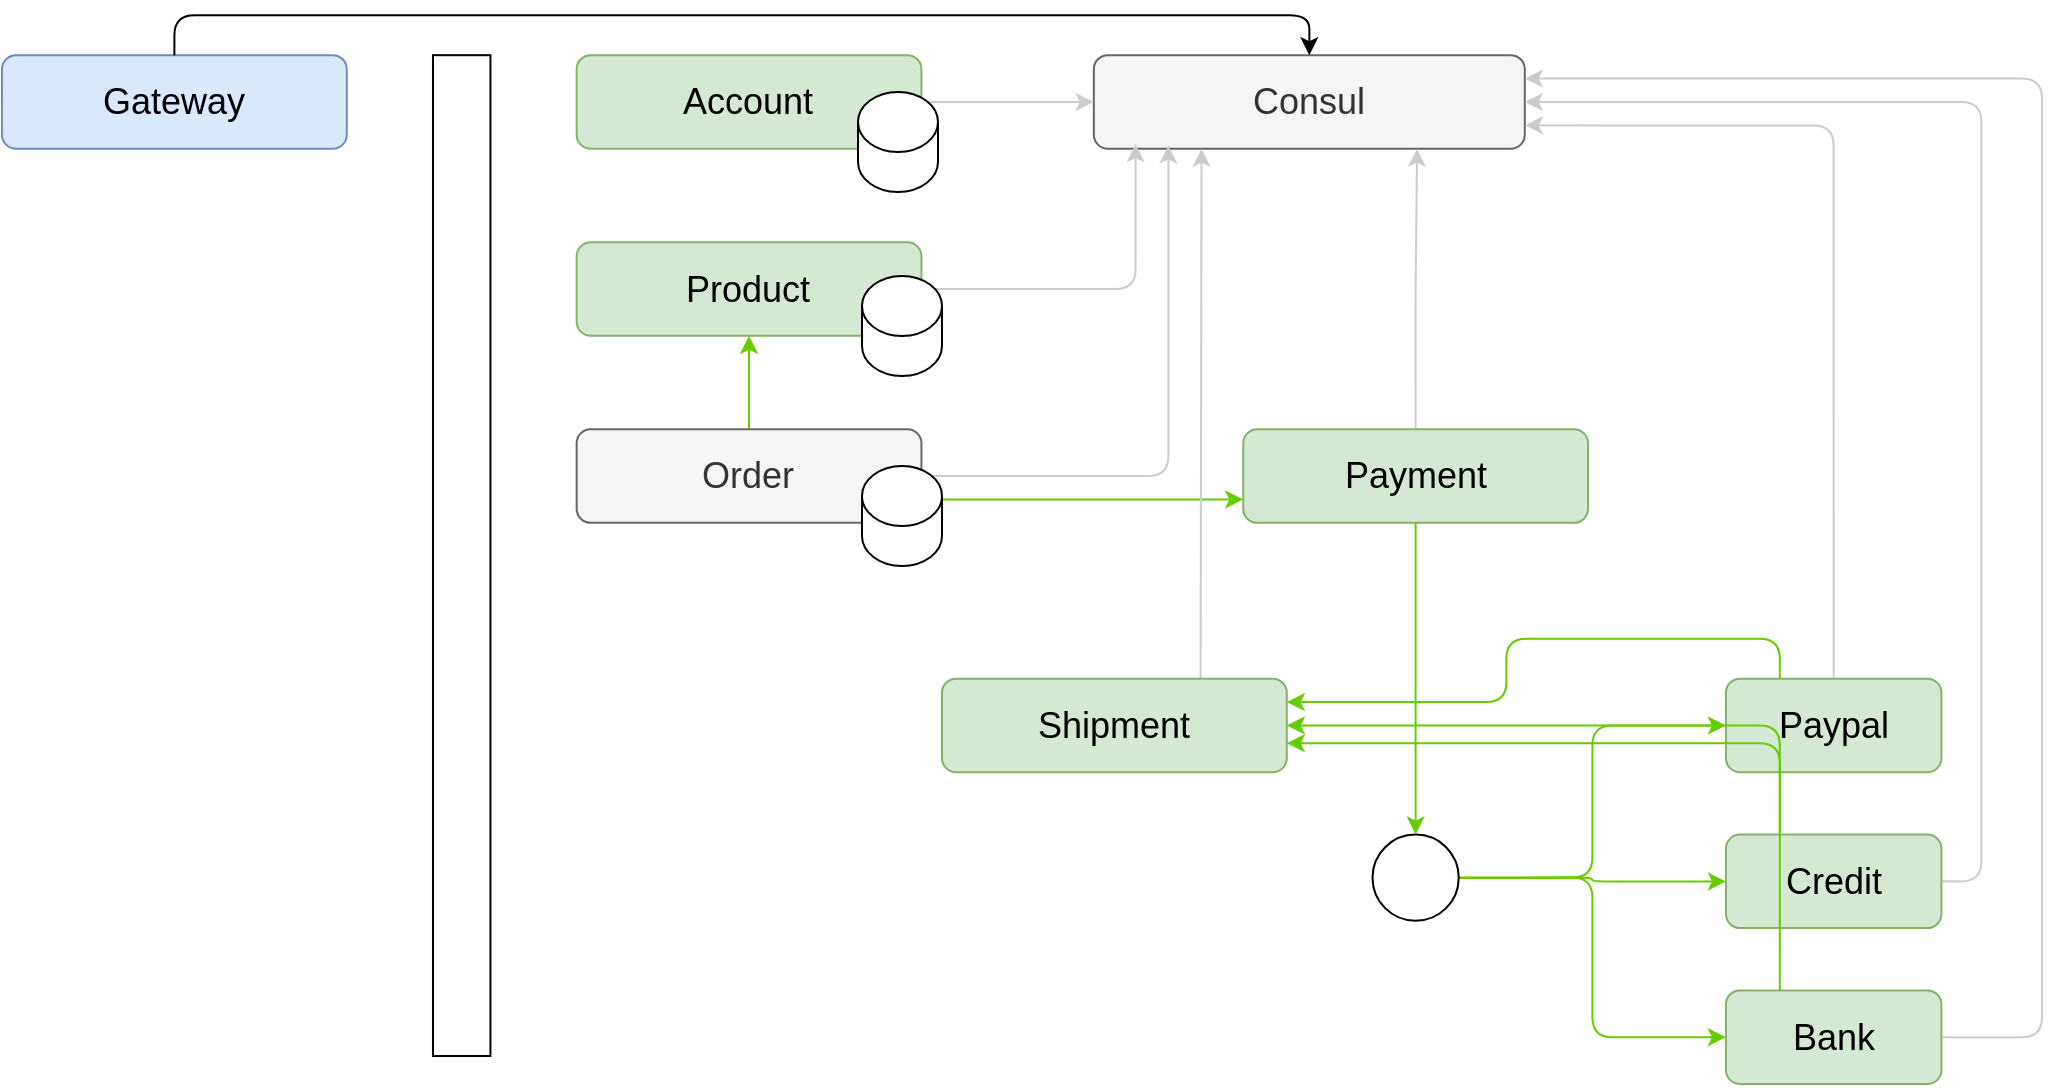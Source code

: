 <mxfile version="20.3.0" type="device"><diagram id="LqKcq0_kD3NlTMwjwbqU" name="Page-1"><mxGraphModel dx="1226" dy="683" grid="0" gridSize="10" guides="1" tooltips="1" connect="1" arrows="1" fold="1" page="1" pageScale="1" pageWidth="850" pageHeight="1100" math="0" shadow="0"><root><mxCell id="0"/><mxCell id="1" parent="0"/><mxCell id="yY8UBjpgQ7rnHpMd-h-m-45" value="" style="group;fontSize=18;" parent="1" vertex="1" connectable="0"><mxGeometry x="162" y="168" width="1020" height="530" as="geometry"/></mxCell><mxCell id="yY8UBjpgQ7rnHpMd-h-m-1" value="Gateway" style="rounded=1;whiteSpace=wrap;html=1;fillColor=#dae8fc;strokeColor=#6c8ebf;fontSize=18;" parent="yY8UBjpgQ7rnHpMd-h-m-45" vertex="1"><mxGeometry y="15.588" width="172.394" height="46.765" as="geometry"/></mxCell><mxCell id="yY8UBjpgQ7rnHpMd-h-m-2" value="Consul" style="rounded=1;whiteSpace=wrap;html=1;fillColor=#f5f5f5;fontColor=#333333;strokeColor=#666666;fontSize=18;" parent="yY8UBjpgQ7rnHpMd-h-m-45" vertex="1"><mxGeometry x="545.915" y="15.588" width="215.493" height="46.765" as="geometry"/></mxCell><mxCell id="yY8UBjpgQ7rnHpMd-h-m-40" style="edgeStyle=orthogonalEdgeStyle;rounded=1;orthogonalLoop=1;jettySize=auto;html=1;exitX=0.5;exitY=0;exitDx=0;exitDy=0;entryX=0.5;entryY=0;entryDx=0;entryDy=0;" parent="yY8UBjpgQ7rnHpMd-h-m-45" source="yY8UBjpgQ7rnHpMd-h-m-1" target="yY8UBjpgQ7rnHpMd-h-m-2" edge="1"><mxGeometry relative="1" as="geometry"/></mxCell><mxCell id="yY8UBjpgQ7rnHpMd-h-m-29" style="edgeStyle=orthogonalEdgeStyle;rounded=1;orthogonalLoop=1;jettySize=auto;html=1;exitX=1;exitY=0.5;exitDx=0;exitDy=0;entryX=0;entryY=0.5;entryDx=0;entryDy=0;strokeColor=#CCCCCC;" parent="yY8UBjpgQ7rnHpMd-h-m-45" source="yY8UBjpgQ7rnHpMd-h-m-3" target="yY8UBjpgQ7rnHpMd-h-m-2" edge="1"><mxGeometry relative="1" as="geometry"/></mxCell><mxCell id="yY8UBjpgQ7rnHpMd-h-m-3" value="Account" style="rounded=1;whiteSpace=wrap;html=1;fillColor=#d5e8d4;strokeColor=#82b366;fontSize=18;" parent="yY8UBjpgQ7rnHpMd-h-m-45" vertex="1"><mxGeometry x="287.324" y="15.588" width="172.394" height="46.765" as="geometry"/></mxCell><mxCell id="yY8UBjpgQ7rnHpMd-h-m-36" style="edgeStyle=orthogonalEdgeStyle;rounded=1;orthogonalLoop=1;jettySize=auto;html=1;exitX=1;exitY=0.5;exitDx=0;exitDy=0;entryX=0.097;entryY=0.951;entryDx=0;entryDy=0;entryPerimeter=0;strokeColor=#CCCCCC;" parent="yY8UBjpgQ7rnHpMd-h-m-45" source="yY8UBjpgQ7rnHpMd-h-m-4" target="yY8UBjpgQ7rnHpMd-h-m-2" edge="1"><mxGeometry relative="1" as="geometry"/></mxCell><mxCell id="yY8UBjpgQ7rnHpMd-h-m-4" value="Product" style="rounded=1;whiteSpace=wrap;html=1;fillColor=#d5e8d4;strokeColor=#82b366;fontSize=18;" parent="yY8UBjpgQ7rnHpMd-h-m-45" vertex="1"><mxGeometry x="287.324" y="109.118" width="172.394" height="46.765" as="geometry"/></mxCell><mxCell id="yY8UBjpgQ7rnHpMd-h-m-37" style="edgeStyle=orthogonalEdgeStyle;rounded=1;orthogonalLoop=1;jettySize=auto;html=1;exitX=1;exitY=0.5;exitDx=0;exitDy=0;entryX=0.173;entryY=0.967;entryDx=0;entryDy=0;entryPerimeter=0;strokeColor=#CCCCCC;" parent="yY8UBjpgQ7rnHpMd-h-m-45" source="yY8UBjpgQ7rnHpMd-h-m-9" target="yY8UBjpgQ7rnHpMd-h-m-2" edge="1"><mxGeometry relative="1" as="geometry"/></mxCell><mxCell id="yY8UBjpgQ7rnHpMd-h-m-48" style="edgeStyle=orthogonalEdgeStyle;rounded=1;orthogonalLoop=1;jettySize=auto;html=1;exitX=0.5;exitY=0;exitDx=0;exitDy=0;entryX=0.5;entryY=1;entryDx=0;entryDy=0;strokeColor=#66CC00;fontSize=18;" parent="yY8UBjpgQ7rnHpMd-h-m-45" source="yY8UBjpgQ7rnHpMd-h-m-9" target="yY8UBjpgQ7rnHpMd-h-m-4" edge="1"><mxGeometry relative="1" as="geometry"/></mxCell><mxCell id="yY8UBjpgQ7rnHpMd-h-m-9" value="Order" style="rounded=1;whiteSpace=wrap;html=1;fillColor=#f5f5f5;strokeColor=#666666;fontSize=18;fontColor=#333333;" parent="yY8UBjpgQ7rnHpMd-h-m-45" vertex="1"><mxGeometry x="287.324" y="202.647" width="172.394" height="46.765" as="geometry"/></mxCell><mxCell id="yY8UBjpgQ7rnHpMd-h-m-35" style="edgeStyle=orthogonalEdgeStyle;rounded=1;orthogonalLoop=1;jettySize=auto;html=1;exitX=0.5;exitY=0;exitDx=0;exitDy=0;entryX=0.75;entryY=1;entryDx=0;entryDy=0;strokeColor=#CCCCCC;" parent="yY8UBjpgQ7rnHpMd-h-m-45" source="yY8UBjpgQ7rnHpMd-h-m-12" target="yY8UBjpgQ7rnHpMd-h-m-2" edge="1"><mxGeometry relative="1" as="geometry"/></mxCell><mxCell id="yY8UBjpgQ7rnHpMd-h-m-12" value="Payment" style="rounded=1;whiteSpace=wrap;html=1;fillColor=#d5e8d4;strokeColor=#82b366;fontSize=18;" parent="yY8UBjpgQ7rnHpMd-h-m-45" vertex="1"><mxGeometry x="620.62" y="202.647" width="172.394" height="46.765" as="geometry"/></mxCell><mxCell id="yY8UBjpgQ7rnHpMd-h-m-42" style="edgeStyle=orthogonalEdgeStyle;rounded=1;orthogonalLoop=1;jettySize=auto;html=1;exitX=1;exitY=0.75;exitDx=0;exitDy=0;entryX=0;entryY=0.75;entryDx=0;entryDy=0;strokeColor=#66CC00;" parent="yY8UBjpgQ7rnHpMd-h-m-45" source="yY8UBjpgQ7rnHpMd-h-m-9" target="yY8UBjpgQ7rnHpMd-h-m-12" edge="1"><mxGeometry relative="1" as="geometry"/></mxCell><mxCell id="yY8UBjpgQ7rnHpMd-h-m-30" style="edgeStyle=orthogonalEdgeStyle;rounded=1;orthogonalLoop=1;jettySize=auto;html=1;exitX=0.5;exitY=0;exitDx=0;exitDy=0;entryX=1;entryY=0.75;entryDx=0;entryDy=0;strokeColor=#CCCCCC;" parent="yY8UBjpgQ7rnHpMd-h-m-45" source="yY8UBjpgQ7rnHpMd-h-m-13" target="yY8UBjpgQ7rnHpMd-h-m-2" edge="1"><mxGeometry relative="1" as="geometry"/></mxCell><mxCell id="5f-NE7GH5dRG1Yi99CT_-1" style="edgeStyle=orthogonalEdgeStyle;rounded=1;orthogonalLoop=1;jettySize=auto;html=1;exitX=0.25;exitY=0;exitDx=0;exitDy=0;entryX=1;entryY=0.25;entryDx=0;entryDy=0;strokeColor=#66CC00;" edge="1" parent="yY8UBjpgQ7rnHpMd-h-m-45" source="yY8UBjpgQ7rnHpMd-h-m-13" target="yY8UBjpgQ7rnHpMd-h-m-21"><mxGeometry relative="1" as="geometry"/></mxCell><mxCell id="yY8UBjpgQ7rnHpMd-h-m-13" value="Paypal" style="rounded=1;whiteSpace=wrap;html=1;fillColor=#d5e8d4;strokeColor=#82b366;fontSize=18;" parent="yY8UBjpgQ7rnHpMd-h-m-45" vertex="1"><mxGeometry x="861.972" y="327.353" width="107.746" height="46.765" as="geometry"/></mxCell><mxCell id="yY8UBjpgQ7rnHpMd-h-m-31" style="edgeStyle=orthogonalEdgeStyle;rounded=1;orthogonalLoop=1;jettySize=auto;html=1;exitX=1;exitY=0.5;exitDx=0;exitDy=0;entryX=1;entryY=0.5;entryDx=0;entryDy=0;strokeColor=#CCCCCC;" parent="yY8UBjpgQ7rnHpMd-h-m-45" source="yY8UBjpgQ7rnHpMd-h-m-14" target="yY8UBjpgQ7rnHpMd-h-m-2" edge="1"><mxGeometry relative="1" as="geometry"/></mxCell><mxCell id="yY8UBjpgQ7rnHpMd-h-m-14" value="Credit" style="rounded=1;whiteSpace=wrap;html=1;fillColor=#d5e8d4;strokeColor=#82b366;fontSize=18;" parent="yY8UBjpgQ7rnHpMd-h-m-45" vertex="1"><mxGeometry x="861.972" y="405.294" width="107.746" height="46.765" as="geometry"/></mxCell><mxCell id="yY8UBjpgQ7rnHpMd-h-m-32" style="edgeStyle=orthogonalEdgeStyle;rounded=1;orthogonalLoop=1;jettySize=auto;html=1;exitX=1;exitY=0.5;exitDx=0;exitDy=0;entryX=1;entryY=0.25;entryDx=0;entryDy=0;strokeColor=#CCCCCC;" parent="yY8UBjpgQ7rnHpMd-h-m-45" source="yY8UBjpgQ7rnHpMd-h-m-15" target="yY8UBjpgQ7rnHpMd-h-m-2" edge="1"><mxGeometry relative="1" as="geometry"><mxPoint x="804.507" y="155.882" as="targetPoint"/><Array as="points"><mxPoint x="1020.0" y="506.618"/><mxPoint x="1020.0" y="28.059"/></Array></mxGeometry></mxCell><mxCell id="yY8UBjpgQ7rnHpMd-h-m-15" value="Bank" style="rounded=1;whiteSpace=wrap;html=1;fillColor=#d5e8d4;strokeColor=#82b366;fontSize=18;" parent="yY8UBjpgQ7rnHpMd-h-m-45" vertex="1"><mxGeometry x="861.972" y="483.235" width="107.746" height="46.765" as="geometry"/></mxCell><mxCell id="yY8UBjpgQ7rnHpMd-h-m-18" style="edgeStyle=orthogonalEdgeStyle;rounded=1;orthogonalLoop=1;jettySize=auto;html=1;exitX=1;exitY=0.5;exitDx=0;exitDy=0;entryX=0;entryY=0.5;entryDx=0;entryDy=0;strokeColor=#66CC00;" parent="yY8UBjpgQ7rnHpMd-h-m-45" source="yY8UBjpgQ7rnHpMd-h-m-17" target="yY8UBjpgQ7rnHpMd-h-m-13" edge="1"><mxGeometry relative="1" as="geometry"/></mxCell><mxCell id="yY8UBjpgQ7rnHpMd-h-m-19" style="edgeStyle=orthogonalEdgeStyle;rounded=1;orthogonalLoop=1;jettySize=auto;html=1;exitX=1;exitY=0.5;exitDx=0;exitDy=0;strokeColor=#66CC00;" parent="yY8UBjpgQ7rnHpMd-h-m-45" source="yY8UBjpgQ7rnHpMd-h-m-17" target="yY8UBjpgQ7rnHpMd-h-m-14" edge="1"><mxGeometry relative="1" as="geometry"/></mxCell><mxCell id="yY8UBjpgQ7rnHpMd-h-m-20" style="edgeStyle=orthogonalEdgeStyle;rounded=1;orthogonalLoop=1;jettySize=auto;html=1;exitX=1;exitY=0.5;exitDx=0;exitDy=0;entryX=0;entryY=0.5;entryDx=0;entryDy=0;strokeColor=#66CC00;" parent="yY8UBjpgQ7rnHpMd-h-m-45" source="yY8UBjpgQ7rnHpMd-h-m-17" target="yY8UBjpgQ7rnHpMd-h-m-15" edge="1"><mxGeometry relative="1" as="geometry"/></mxCell><mxCell id="yY8UBjpgQ7rnHpMd-h-m-17" value="" style="ellipse;whiteSpace=wrap;html=1;aspect=fixed;" parent="yY8UBjpgQ7rnHpMd-h-m-45" vertex="1"><mxGeometry x="685.268" y="405.294" width="43.099" height="43.099" as="geometry"/></mxCell><mxCell id="yY8UBjpgQ7rnHpMd-h-m-39" style="edgeStyle=orthogonalEdgeStyle;rounded=1;orthogonalLoop=1;jettySize=auto;html=1;exitX=0.5;exitY=1;exitDx=0;exitDy=0;strokeColor=#66CC00;" parent="yY8UBjpgQ7rnHpMd-h-m-45" source="yY8UBjpgQ7rnHpMd-h-m-12" target="yY8UBjpgQ7rnHpMd-h-m-17" edge="1"><mxGeometry relative="1" as="geometry"/></mxCell><mxCell id="yY8UBjpgQ7rnHpMd-h-m-34" style="edgeStyle=orthogonalEdgeStyle;rounded=1;orthogonalLoop=1;jettySize=auto;html=1;exitX=0.75;exitY=0;exitDx=0;exitDy=0;entryX=0.25;entryY=1;entryDx=0;entryDy=0;strokeColor=#CCCCCC;" parent="yY8UBjpgQ7rnHpMd-h-m-45" source="yY8UBjpgQ7rnHpMd-h-m-21" target="yY8UBjpgQ7rnHpMd-h-m-2" edge="1"><mxGeometry relative="1" as="geometry"><Array as="points"><mxPoint x="600" y="327"/></Array></mxGeometry></mxCell><mxCell id="yY8UBjpgQ7rnHpMd-h-m-21" value="Shipment" style="rounded=1;whiteSpace=wrap;html=1;fillColor=#d5e8d4;strokeColor=#82b366;fontSize=18;" parent="yY8UBjpgQ7rnHpMd-h-m-45" vertex="1"><mxGeometry x="470.004" y="327.353" width="172.394" height="46.765" as="geometry"/></mxCell><mxCell id="yY8UBjpgQ7rnHpMd-h-m-41" value="" style="rounded=0;whiteSpace=wrap;html=1;" parent="yY8UBjpgQ7rnHpMd-h-m-45" vertex="1"><mxGeometry x="215.49" y="15.59" width="28.73" height="500.41" as="geometry"/></mxCell><mxCell id="yY8UBjpgQ7rnHpMd-h-m-43" value="" style="shape=cylinder3;whiteSpace=wrap;html=1;boundedLbl=1;backgroundOutline=1;size=15;" parent="yY8UBjpgQ7rnHpMd-h-m-45" vertex="1"><mxGeometry x="428" y="34" width="40" height="50" as="geometry"/></mxCell><mxCell id="yY8UBjpgQ7rnHpMd-h-m-46" value="" style="shape=cylinder3;whiteSpace=wrap;html=1;boundedLbl=1;backgroundOutline=1;size=15;" parent="yY8UBjpgQ7rnHpMd-h-m-45" vertex="1"><mxGeometry x="430" y="126" width="40" height="50" as="geometry"/></mxCell><mxCell id="yY8UBjpgQ7rnHpMd-h-m-47" value="" style="shape=cylinder3;whiteSpace=wrap;html=1;boundedLbl=1;backgroundOutline=1;size=15;" parent="yY8UBjpgQ7rnHpMd-h-m-45" vertex="1"><mxGeometry x="430" y="221" width="40" height="50" as="geometry"/></mxCell><mxCell id="5f-NE7GH5dRG1Yi99CT_-2" style="edgeStyle=orthogonalEdgeStyle;rounded=1;orthogonalLoop=1;jettySize=auto;html=1;exitX=0.25;exitY=0;exitDx=0;exitDy=0;entryX=1;entryY=0.5;entryDx=0;entryDy=0;strokeColor=#66CC00;" edge="1" parent="yY8UBjpgQ7rnHpMd-h-m-45" source="yY8UBjpgQ7rnHpMd-h-m-14" target="yY8UBjpgQ7rnHpMd-h-m-21"><mxGeometry relative="1" as="geometry"><mxPoint x="578.429" y="345.429" as="targetPoint"/></mxGeometry></mxCell><mxCell id="5f-NE7GH5dRG1Yi99CT_-3" style="edgeStyle=orthogonalEdgeStyle;rounded=1;orthogonalLoop=1;jettySize=auto;html=1;exitX=0.25;exitY=0;exitDx=0;exitDy=0;entryX=1;entryY=0.69;entryDx=0;entryDy=0;entryPerimeter=0;strokeColor=#66CC00;" edge="1" parent="yY8UBjpgQ7rnHpMd-h-m-45" source="yY8UBjpgQ7rnHpMd-h-m-15" target="yY8UBjpgQ7rnHpMd-h-m-21"><mxGeometry relative="1" as="geometry"><mxPoint x="569.737" y="360.579" as="targetPoint"/></mxGeometry></mxCell></root></mxGraphModel></diagram></mxfile>
